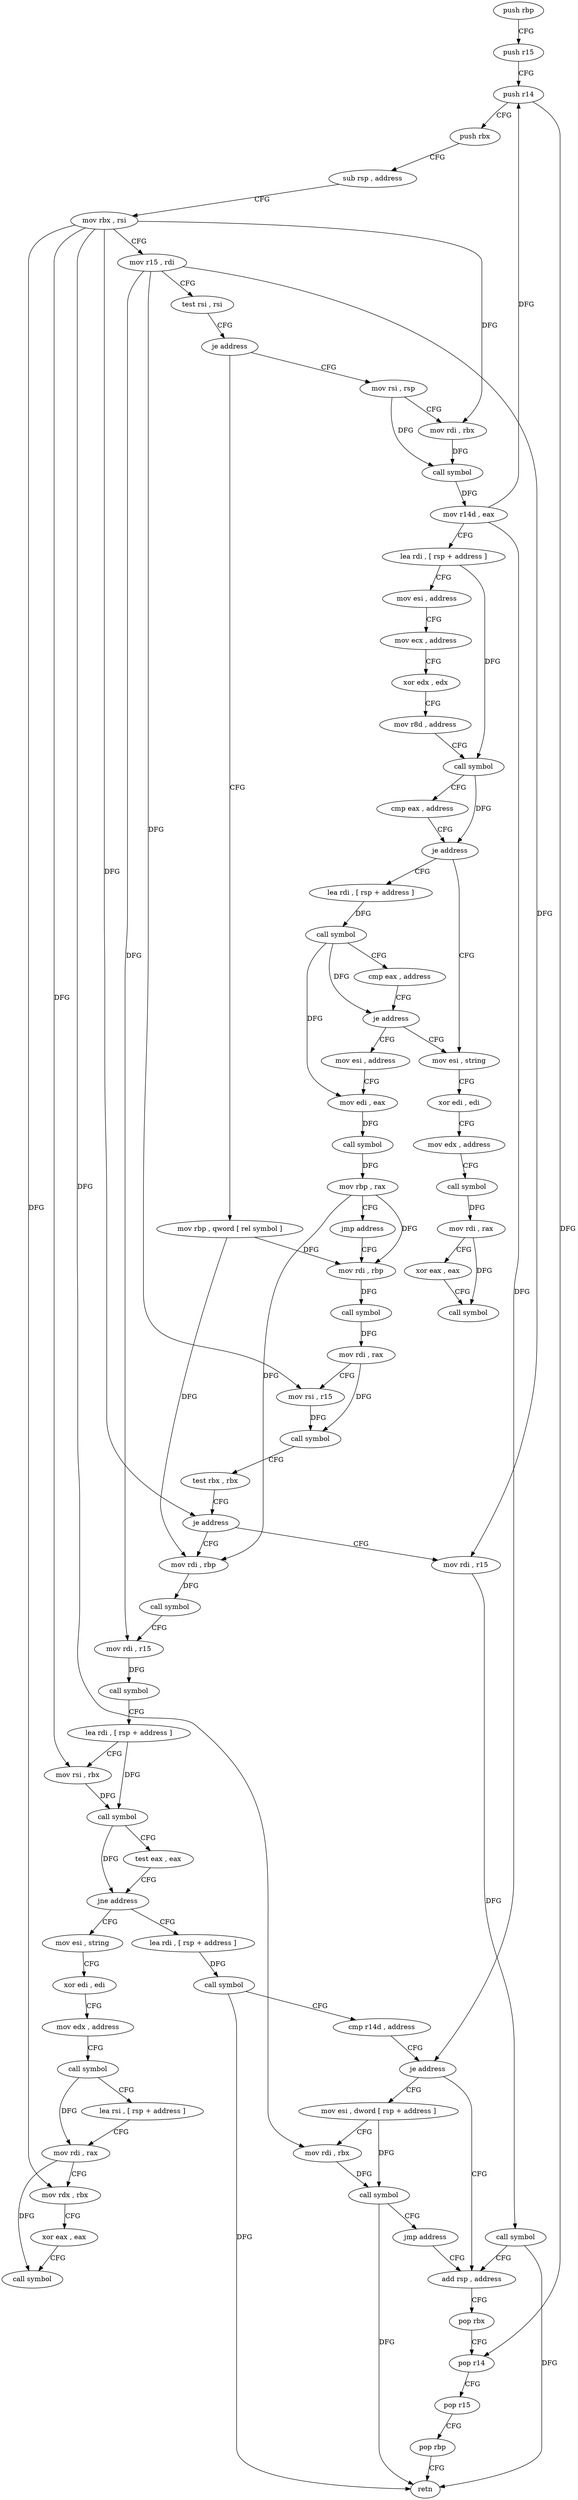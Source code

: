 digraph "func" {
"4214496" [label = "push rbp" ]
"4214497" [label = "push r15" ]
"4214499" [label = "push r14" ]
"4214501" [label = "push rbx" ]
"4214502" [label = "sub rsp , address" ]
"4214509" [label = "mov rbx , rsi" ]
"4214512" [label = "mov r15 , rdi" ]
"4214515" [label = "test rsi , rsi" ]
"4214518" [label = "je address" ]
"4214613" [label = "mov rbp , qword [ rel symbol ]" ]
"4214520" [label = "mov rsi , rsp" ]
"4214620" [label = "mov rdi , rbp" ]
"4214523" [label = "mov rdi , rbx" ]
"4214526" [label = "call symbol" ]
"4214531" [label = "mov r14d , eax" ]
"4214534" [label = "lea rdi , [ rsp + address ]" ]
"4214542" [label = "mov esi , address" ]
"4214547" [label = "mov ecx , address" ]
"4214552" [label = "xor edx , edx" ]
"4214554" [label = "mov r8d , address" ]
"4214560" [label = "call symbol" ]
"4214565" [label = "cmp eax , address" ]
"4214568" [label = "je address" ]
"4214735" [label = "mov esi , string" ]
"4214574" [label = "lea rdi , [ rsp + address ]" ]
"4214713" [label = "mov rdi , r15" ]
"4214716" [label = "call symbol" ]
"4214721" [label = "add rsp , address" ]
"4214644" [label = "mov rdi , rbp" ]
"4214647" [label = "call symbol" ]
"4214652" [label = "mov rdi , r15" ]
"4214655" [label = "call symbol" ]
"4214660" [label = "lea rdi , [ rsp + address ]" ]
"4214668" [label = "mov rsi , rbx" ]
"4214671" [label = "call symbol" ]
"4214676" [label = "test eax , eax" ]
"4214678" [label = "jne address" ]
"4214762" [label = "mov esi , string" ]
"4214680" [label = "lea rdi , [ rsp + address ]" ]
"4214740" [label = "xor edi , edi" ]
"4214742" [label = "mov edx , address" ]
"4214747" [label = "call symbol" ]
"4214752" [label = "mov rdi , rax" ]
"4214755" [label = "xor eax , eax" ]
"4214757" [label = "call symbol" ]
"4214582" [label = "call symbol" ]
"4214587" [label = "cmp eax , address" ]
"4214590" [label = "je address" ]
"4214596" [label = "mov esi , address" ]
"4214767" [label = "xor edi , edi" ]
"4214769" [label = "mov edx , address" ]
"4214774" [label = "call symbol" ]
"4214779" [label = "lea rsi , [ rsp + address ]" ]
"4214787" [label = "mov rdi , rax" ]
"4214790" [label = "mov rdx , rbx" ]
"4214793" [label = "xor eax , eax" ]
"4214795" [label = "call symbol" ]
"4214688" [label = "call symbol" ]
"4214693" [label = "cmp r14d , address" ]
"4214697" [label = "je address" ]
"4214699" [label = "mov esi , dword [ rsp + address ]" ]
"4214601" [label = "mov edi , eax" ]
"4214603" [label = "call symbol" ]
"4214608" [label = "mov rbp , rax" ]
"4214611" [label = "jmp address" ]
"4214728" [label = "pop rbx" ]
"4214729" [label = "pop r14" ]
"4214731" [label = "pop r15" ]
"4214733" [label = "pop rbp" ]
"4214734" [label = "retn" ]
"4214703" [label = "mov rdi , rbx" ]
"4214706" [label = "call symbol" ]
"4214711" [label = "jmp address" ]
"4214623" [label = "call symbol" ]
"4214628" [label = "mov rdi , rax" ]
"4214631" [label = "mov rsi , r15" ]
"4214634" [label = "call symbol" ]
"4214639" [label = "test rbx , rbx" ]
"4214642" [label = "je address" ]
"4214496" -> "4214497" [ label = "CFG" ]
"4214497" -> "4214499" [ label = "CFG" ]
"4214499" -> "4214501" [ label = "CFG" ]
"4214499" -> "4214729" [ label = "DFG" ]
"4214501" -> "4214502" [ label = "CFG" ]
"4214502" -> "4214509" [ label = "CFG" ]
"4214509" -> "4214512" [ label = "CFG" ]
"4214509" -> "4214523" [ label = "DFG" ]
"4214509" -> "4214642" [ label = "DFG" ]
"4214509" -> "4214668" [ label = "DFG" ]
"4214509" -> "4214790" [ label = "DFG" ]
"4214509" -> "4214703" [ label = "DFG" ]
"4214512" -> "4214515" [ label = "CFG" ]
"4214512" -> "4214631" [ label = "DFG" ]
"4214512" -> "4214713" [ label = "DFG" ]
"4214512" -> "4214652" [ label = "DFG" ]
"4214515" -> "4214518" [ label = "CFG" ]
"4214518" -> "4214613" [ label = "CFG" ]
"4214518" -> "4214520" [ label = "CFG" ]
"4214613" -> "4214620" [ label = "DFG" ]
"4214613" -> "4214644" [ label = "DFG" ]
"4214520" -> "4214523" [ label = "CFG" ]
"4214520" -> "4214526" [ label = "DFG" ]
"4214620" -> "4214623" [ label = "DFG" ]
"4214523" -> "4214526" [ label = "DFG" ]
"4214526" -> "4214531" [ label = "DFG" ]
"4214531" -> "4214534" [ label = "CFG" ]
"4214531" -> "4214499" [ label = "DFG" ]
"4214531" -> "4214697" [ label = "DFG" ]
"4214534" -> "4214542" [ label = "CFG" ]
"4214534" -> "4214560" [ label = "DFG" ]
"4214542" -> "4214547" [ label = "CFG" ]
"4214547" -> "4214552" [ label = "CFG" ]
"4214552" -> "4214554" [ label = "CFG" ]
"4214554" -> "4214560" [ label = "CFG" ]
"4214560" -> "4214565" [ label = "CFG" ]
"4214560" -> "4214568" [ label = "DFG" ]
"4214565" -> "4214568" [ label = "CFG" ]
"4214568" -> "4214735" [ label = "CFG" ]
"4214568" -> "4214574" [ label = "CFG" ]
"4214735" -> "4214740" [ label = "CFG" ]
"4214574" -> "4214582" [ label = "DFG" ]
"4214713" -> "4214716" [ label = "DFG" ]
"4214716" -> "4214721" [ label = "CFG" ]
"4214716" -> "4214734" [ label = "DFG" ]
"4214721" -> "4214728" [ label = "CFG" ]
"4214644" -> "4214647" [ label = "DFG" ]
"4214647" -> "4214652" [ label = "CFG" ]
"4214652" -> "4214655" [ label = "DFG" ]
"4214655" -> "4214660" [ label = "CFG" ]
"4214660" -> "4214668" [ label = "CFG" ]
"4214660" -> "4214671" [ label = "DFG" ]
"4214668" -> "4214671" [ label = "DFG" ]
"4214671" -> "4214676" [ label = "CFG" ]
"4214671" -> "4214678" [ label = "DFG" ]
"4214676" -> "4214678" [ label = "CFG" ]
"4214678" -> "4214762" [ label = "CFG" ]
"4214678" -> "4214680" [ label = "CFG" ]
"4214762" -> "4214767" [ label = "CFG" ]
"4214680" -> "4214688" [ label = "DFG" ]
"4214740" -> "4214742" [ label = "CFG" ]
"4214742" -> "4214747" [ label = "CFG" ]
"4214747" -> "4214752" [ label = "DFG" ]
"4214752" -> "4214755" [ label = "CFG" ]
"4214752" -> "4214757" [ label = "DFG" ]
"4214755" -> "4214757" [ label = "CFG" ]
"4214582" -> "4214587" [ label = "CFG" ]
"4214582" -> "4214590" [ label = "DFG" ]
"4214582" -> "4214601" [ label = "DFG" ]
"4214587" -> "4214590" [ label = "CFG" ]
"4214590" -> "4214735" [ label = "CFG" ]
"4214590" -> "4214596" [ label = "CFG" ]
"4214596" -> "4214601" [ label = "CFG" ]
"4214767" -> "4214769" [ label = "CFG" ]
"4214769" -> "4214774" [ label = "CFG" ]
"4214774" -> "4214779" [ label = "CFG" ]
"4214774" -> "4214787" [ label = "DFG" ]
"4214779" -> "4214787" [ label = "CFG" ]
"4214787" -> "4214790" [ label = "CFG" ]
"4214787" -> "4214795" [ label = "DFG" ]
"4214790" -> "4214793" [ label = "CFG" ]
"4214793" -> "4214795" [ label = "CFG" ]
"4214688" -> "4214693" [ label = "CFG" ]
"4214688" -> "4214734" [ label = "DFG" ]
"4214693" -> "4214697" [ label = "CFG" ]
"4214697" -> "4214721" [ label = "CFG" ]
"4214697" -> "4214699" [ label = "CFG" ]
"4214699" -> "4214703" [ label = "CFG" ]
"4214699" -> "4214706" [ label = "DFG" ]
"4214601" -> "4214603" [ label = "DFG" ]
"4214603" -> "4214608" [ label = "DFG" ]
"4214608" -> "4214611" [ label = "CFG" ]
"4214608" -> "4214620" [ label = "DFG" ]
"4214608" -> "4214644" [ label = "DFG" ]
"4214611" -> "4214620" [ label = "CFG" ]
"4214728" -> "4214729" [ label = "CFG" ]
"4214729" -> "4214731" [ label = "CFG" ]
"4214731" -> "4214733" [ label = "CFG" ]
"4214733" -> "4214734" [ label = "CFG" ]
"4214703" -> "4214706" [ label = "DFG" ]
"4214706" -> "4214711" [ label = "CFG" ]
"4214706" -> "4214734" [ label = "DFG" ]
"4214711" -> "4214721" [ label = "CFG" ]
"4214623" -> "4214628" [ label = "DFG" ]
"4214628" -> "4214631" [ label = "CFG" ]
"4214628" -> "4214634" [ label = "DFG" ]
"4214631" -> "4214634" [ label = "DFG" ]
"4214634" -> "4214639" [ label = "CFG" ]
"4214639" -> "4214642" [ label = "CFG" ]
"4214642" -> "4214713" [ label = "CFG" ]
"4214642" -> "4214644" [ label = "CFG" ]
}
